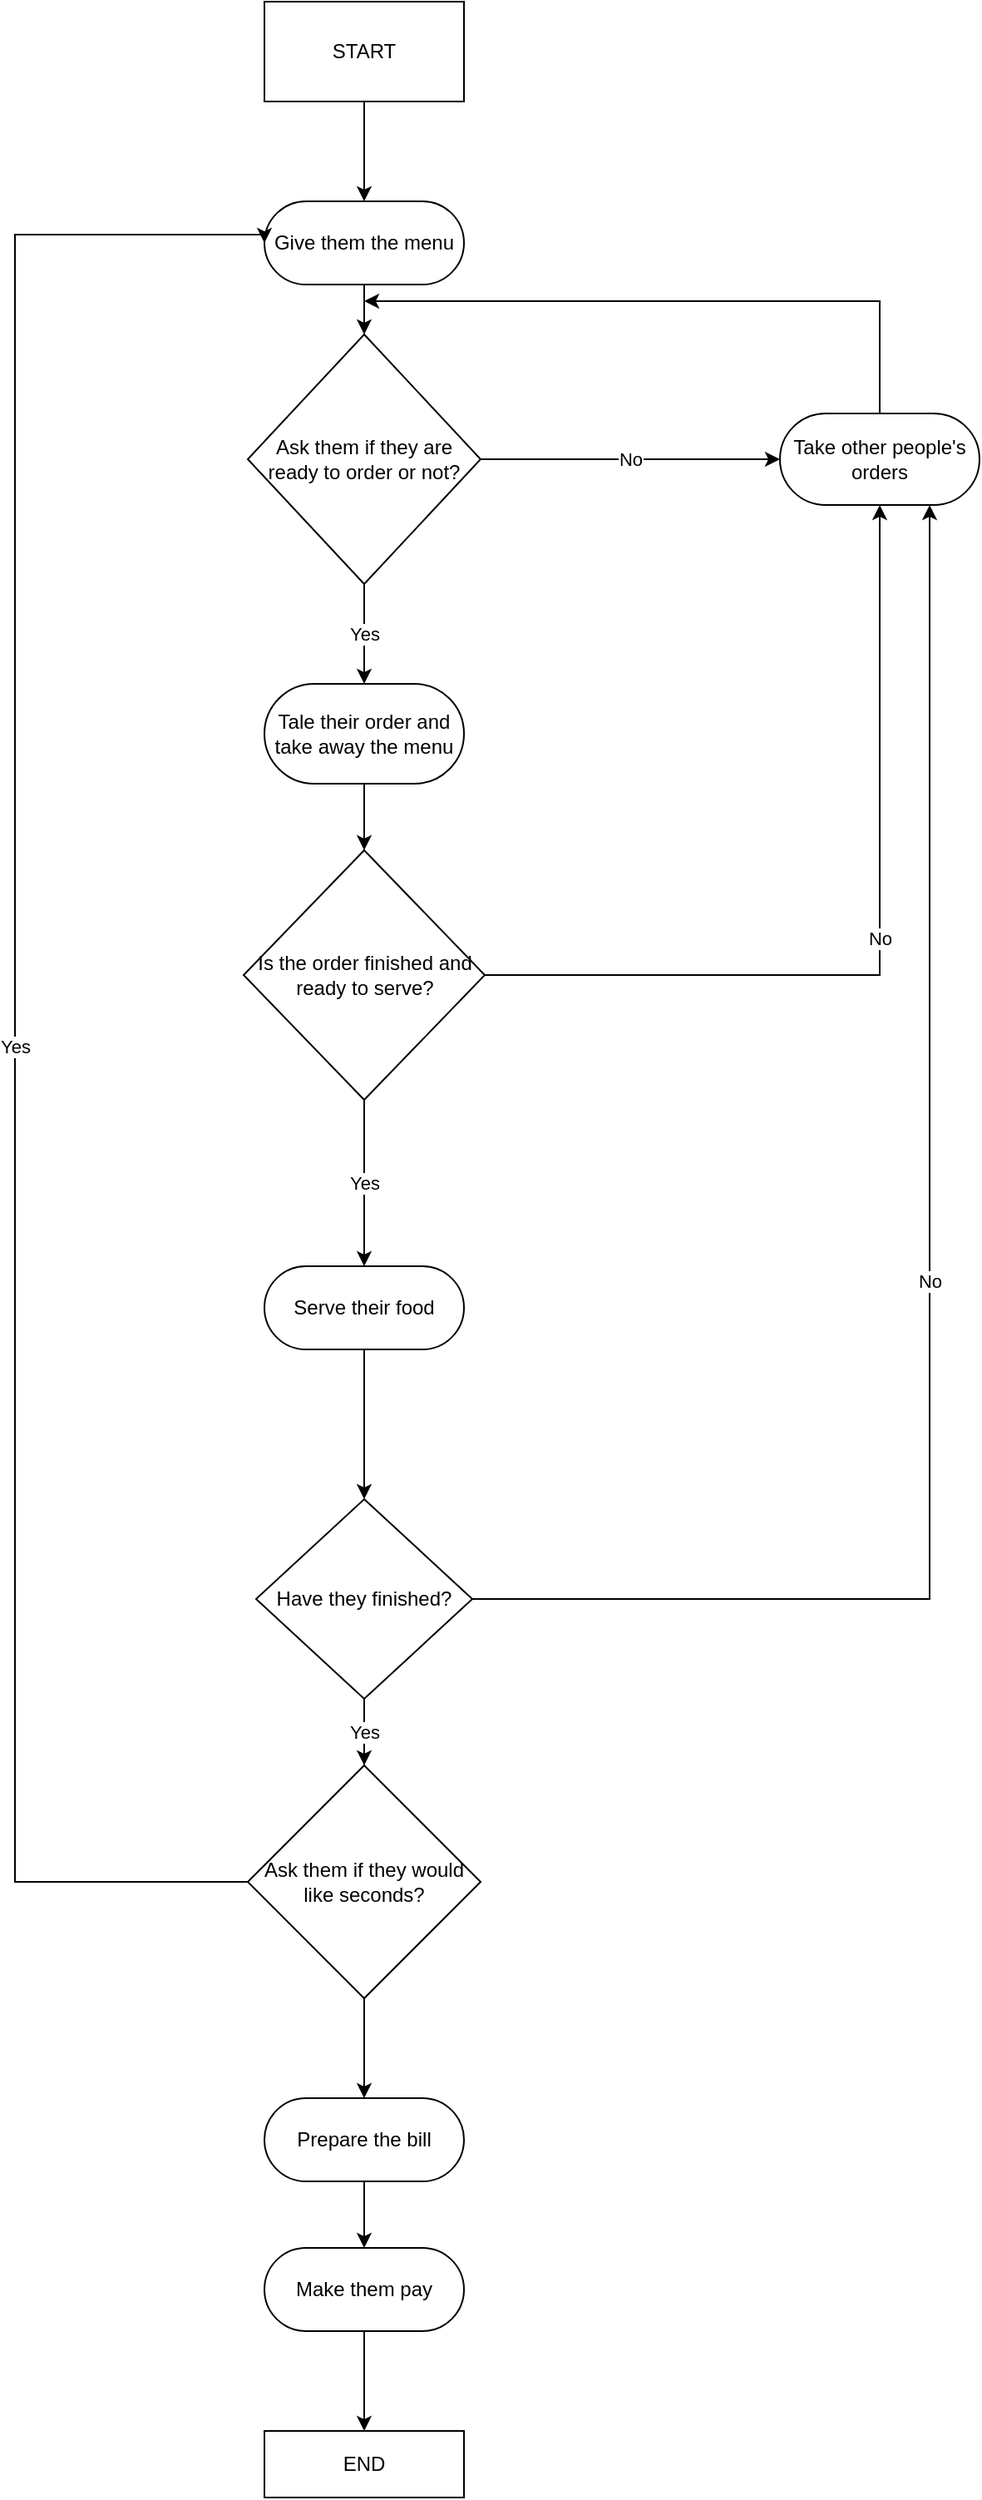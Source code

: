 <mxfile version="16.6.3" type="github">
  <diagram name="Page-1" id="edf60f1a-56cd-e834-aa8a-f176f3a09ee4">
    <mxGraphModel dx="1076" dy="774" grid="1" gridSize="10" guides="1" tooltips="1" connect="1" arrows="1" fold="1" page="1" pageScale="1" pageWidth="1100" pageHeight="850" background="none" math="0" shadow="0">
      <root>
        <mxCell id="0" />
        <mxCell id="1" parent="0" />
        <mxCell id="RRRT6XBGX2fNgN_z1mHz-4" style="edgeStyle=orthogonalEdgeStyle;rounded=0;orthogonalLoop=1;jettySize=auto;html=1;entryX=0.5;entryY=0;entryDx=0;entryDy=0;" edge="1" parent="1" source="RRRT6XBGX2fNgN_z1mHz-1" target="RRRT6XBGX2fNgN_z1mHz-2">
          <mxGeometry relative="1" as="geometry" />
        </mxCell>
        <mxCell id="RRRT6XBGX2fNgN_z1mHz-1" value="START" style="rounded=0;whiteSpace=wrap;html=1;" vertex="1" parent="1">
          <mxGeometry x="440" y="70" width="120" height="60" as="geometry" />
        </mxCell>
        <mxCell id="RRRT6XBGX2fNgN_z1mHz-6" style="edgeStyle=orthogonalEdgeStyle;rounded=0;orthogonalLoop=1;jettySize=auto;html=1;entryX=0.5;entryY=0;entryDx=0;entryDy=0;" edge="1" parent="1" source="RRRT6XBGX2fNgN_z1mHz-2" target="RRRT6XBGX2fNgN_z1mHz-5">
          <mxGeometry relative="1" as="geometry" />
        </mxCell>
        <mxCell id="RRRT6XBGX2fNgN_z1mHz-2" value="Give them the menu" style="rounded=1;whiteSpace=wrap;html=1;arcSize=50;" vertex="1" parent="1">
          <mxGeometry x="440" y="190" width="120" height="50" as="geometry" />
        </mxCell>
        <mxCell id="RRRT6XBGX2fNgN_z1mHz-13" style="edgeStyle=orthogonalEdgeStyle;rounded=0;orthogonalLoop=1;jettySize=auto;html=1;entryX=0.5;entryY=0;entryDx=0;entryDy=0;" edge="1" parent="1" source="RRRT6XBGX2fNgN_z1mHz-3" target="RRRT6XBGX2fNgN_z1mHz-12">
          <mxGeometry relative="1" as="geometry" />
        </mxCell>
        <mxCell id="RRRT6XBGX2fNgN_z1mHz-3" value="Tale their order and take away the menu" style="rounded=1;whiteSpace=wrap;html=1;arcSize=50;" vertex="1" parent="1">
          <mxGeometry x="440" y="480" width="120" height="60" as="geometry" />
        </mxCell>
        <mxCell id="RRRT6XBGX2fNgN_z1mHz-7" value="Yes" style="edgeStyle=orthogonalEdgeStyle;rounded=0;orthogonalLoop=1;jettySize=auto;html=1;" edge="1" parent="1" source="RRRT6XBGX2fNgN_z1mHz-5" target="RRRT6XBGX2fNgN_z1mHz-3">
          <mxGeometry relative="1" as="geometry" />
        </mxCell>
        <mxCell id="RRRT6XBGX2fNgN_z1mHz-10" value="No" style="edgeStyle=orthogonalEdgeStyle;rounded=0;orthogonalLoop=1;jettySize=auto;html=1;entryX=0;entryY=0.5;entryDx=0;entryDy=0;" edge="1" parent="1" source="RRRT6XBGX2fNgN_z1mHz-5" target="RRRT6XBGX2fNgN_z1mHz-8">
          <mxGeometry relative="1" as="geometry" />
        </mxCell>
        <mxCell id="RRRT6XBGX2fNgN_z1mHz-5" value="Ask them if they are ready to order or not?" style="rhombus;whiteSpace=wrap;html=1;" vertex="1" parent="1">
          <mxGeometry x="430" y="270" width="140" height="150" as="geometry" />
        </mxCell>
        <mxCell id="RRRT6XBGX2fNgN_z1mHz-9" style="edgeStyle=orthogonalEdgeStyle;rounded=0;orthogonalLoop=1;jettySize=auto;html=1;" edge="1" parent="1" source="RRRT6XBGX2fNgN_z1mHz-8">
          <mxGeometry relative="1" as="geometry">
            <mxPoint x="500" y="250" as="targetPoint" />
            <Array as="points">
              <mxPoint x="810" y="250" />
            </Array>
          </mxGeometry>
        </mxCell>
        <mxCell id="RRRT6XBGX2fNgN_z1mHz-8" value="Take other people&#39;s orders" style="rounded=1;whiteSpace=wrap;html=1;arcSize=50;" vertex="1" parent="1">
          <mxGeometry x="750" y="317.5" width="120" height="55" as="geometry" />
        </mxCell>
        <mxCell id="RRRT6XBGX2fNgN_z1mHz-16" value="Yes" style="edgeStyle=orthogonalEdgeStyle;rounded=0;orthogonalLoop=1;jettySize=auto;html=1;entryX=0.5;entryY=0;entryDx=0;entryDy=0;" edge="1" parent="1" source="RRRT6XBGX2fNgN_z1mHz-12" target="RRRT6XBGX2fNgN_z1mHz-14">
          <mxGeometry relative="1" as="geometry" />
        </mxCell>
        <mxCell id="RRRT6XBGX2fNgN_z1mHz-17" value="No" style="edgeStyle=orthogonalEdgeStyle;rounded=0;orthogonalLoop=1;jettySize=auto;html=1;entryX=0.5;entryY=1;entryDx=0;entryDy=0;" edge="1" parent="1" source="RRRT6XBGX2fNgN_z1mHz-12" target="RRRT6XBGX2fNgN_z1mHz-8">
          <mxGeometry relative="1" as="geometry" />
        </mxCell>
        <mxCell id="RRRT6XBGX2fNgN_z1mHz-12" value="Is the order finished and ready to serve?" style="rhombus;whiteSpace=wrap;html=1;" vertex="1" parent="1">
          <mxGeometry x="427.5" y="580" width="145" height="150" as="geometry" />
        </mxCell>
        <mxCell id="RRRT6XBGX2fNgN_z1mHz-20" style="edgeStyle=orthogonalEdgeStyle;rounded=0;orthogonalLoop=1;jettySize=auto;html=1;entryX=0.5;entryY=0;entryDx=0;entryDy=0;" edge="1" parent="1" source="RRRT6XBGX2fNgN_z1mHz-14" target="RRRT6XBGX2fNgN_z1mHz-19">
          <mxGeometry relative="1" as="geometry" />
        </mxCell>
        <mxCell id="RRRT6XBGX2fNgN_z1mHz-14" value="Serve their food" style="rounded=1;whiteSpace=wrap;html=1;arcSize=50;" vertex="1" parent="1">
          <mxGeometry x="440" y="830" width="120" height="50" as="geometry" />
        </mxCell>
        <mxCell id="RRRT6XBGX2fNgN_z1mHz-21" value="No" style="edgeStyle=orthogonalEdgeStyle;rounded=0;orthogonalLoop=1;jettySize=auto;html=1;entryX=0.75;entryY=1;entryDx=0;entryDy=0;" edge="1" parent="1" source="RRRT6XBGX2fNgN_z1mHz-19" target="RRRT6XBGX2fNgN_z1mHz-8">
          <mxGeometry relative="1" as="geometry" />
        </mxCell>
        <mxCell id="RRRT6XBGX2fNgN_z1mHz-22" value="Yes" style="edgeStyle=orthogonalEdgeStyle;rounded=0;orthogonalLoop=1;jettySize=auto;html=1;entryX=0.5;entryY=0;entryDx=0;entryDy=0;" edge="1" parent="1" source="RRRT6XBGX2fNgN_z1mHz-19" target="RRRT6XBGX2fNgN_z1mHz-23">
          <mxGeometry relative="1" as="geometry">
            <mxPoint x="500" y="1150" as="targetPoint" />
          </mxGeometry>
        </mxCell>
        <mxCell id="RRRT6XBGX2fNgN_z1mHz-19" value="Have they finished?" style="rhombus;whiteSpace=wrap;html=1;" vertex="1" parent="1">
          <mxGeometry x="435" y="970" width="130" height="120" as="geometry" />
        </mxCell>
        <mxCell id="RRRT6XBGX2fNgN_z1mHz-24" value="Yes" style="edgeStyle=orthogonalEdgeStyle;rounded=0;orthogonalLoop=1;jettySize=auto;html=1;entryX=0;entryY=0.5;entryDx=0;entryDy=0;" edge="1" parent="1" source="RRRT6XBGX2fNgN_z1mHz-23" target="RRRT6XBGX2fNgN_z1mHz-2">
          <mxGeometry relative="1" as="geometry">
            <mxPoint x="380" y="430" as="targetPoint" />
            <Array as="points">
              <mxPoint x="290" y="1200" />
              <mxPoint x="290" y="210" />
            </Array>
          </mxGeometry>
        </mxCell>
        <mxCell id="RRRT6XBGX2fNgN_z1mHz-27" style="edgeStyle=orthogonalEdgeStyle;rounded=0;orthogonalLoop=1;jettySize=auto;html=1;entryX=0.5;entryY=0;entryDx=0;entryDy=0;" edge="1" parent="1" source="RRRT6XBGX2fNgN_z1mHz-23" target="RRRT6XBGX2fNgN_z1mHz-26">
          <mxGeometry relative="1" as="geometry" />
        </mxCell>
        <mxCell id="RRRT6XBGX2fNgN_z1mHz-23" value="Ask them if they would like seconds?" style="rhombus;whiteSpace=wrap;html=1;" vertex="1" parent="1">
          <mxGeometry x="430" y="1130" width="140" height="140" as="geometry" />
        </mxCell>
        <mxCell id="RRRT6XBGX2fNgN_z1mHz-29" style="edgeStyle=orthogonalEdgeStyle;rounded=0;orthogonalLoop=1;jettySize=auto;html=1;entryX=0.5;entryY=0;entryDx=0;entryDy=0;" edge="1" parent="1" source="RRRT6XBGX2fNgN_z1mHz-26" target="RRRT6XBGX2fNgN_z1mHz-28">
          <mxGeometry relative="1" as="geometry" />
        </mxCell>
        <mxCell id="RRRT6XBGX2fNgN_z1mHz-26" value="Prepare the bill" style="rounded=1;whiteSpace=wrap;html=1;arcSize=50;" vertex="1" parent="1">
          <mxGeometry x="440" y="1330" width="120" height="50" as="geometry" />
        </mxCell>
        <mxCell id="RRRT6XBGX2fNgN_z1mHz-31" style="edgeStyle=orthogonalEdgeStyle;rounded=0;orthogonalLoop=1;jettySize=auto;html=1;entryX=0.5;entryY=0;entryDx=0;entryDy=0;" edge="1" parent="1" source="RRRT6XBGX2fNgN_z1mHz-28" target="RRRT6XBGX2fNgN_z1mHz-30">
          <mxGeometry relative="1" as="geometry" />
        </mxCell>
        <mxCell id="RRRT6XBGX2fNgN_z1mHz-28" value="Make them pay" style="rounded=1;whiteSpace=wrap;html=1;arcSize=50;" vertex="1" parent="1">
          <mxGeometry x="440" y="1420" width="120" height="50" as="geometry" />
        </mxCell>
        <mxCell id="RRRT6XBGX2fNgN_z1mHz-30" value="END" style="rounded=0;whiteSpace=wrap;html=1;" vertex="1" parent="1">
          <mxGeometry x="440" y="1530" width="120" height="40" as="geometry" />
        </mxCell>
      </root>
    </mxGraphModel>
  </diagram>
</mxfile>
